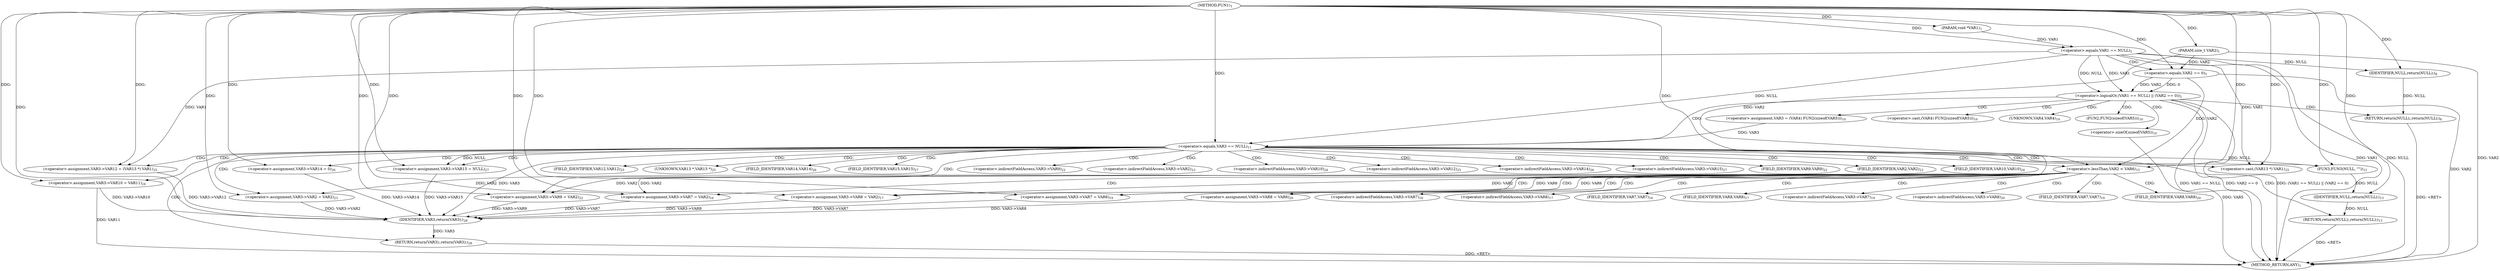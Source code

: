 digraph "FUN1" {  
"8" [label = <(METHOD,FUN1)<SUB>1</SUB>> ]
"102" [label = <(METHOD_RETURN,ANY)<SUB>1</SUB>> ]
"9" [label = <(PARAM,void *VAR1)<SUB>1</SUB>> ]
"10" [label = <(PARAM,size_t VAR2)<SUB>1</SUB>> ]
"24" [label = <(&lt;operator&gt;.assignment,VAR3 = (VAR4) FUN2(sizeof(VAR5)))<SUB>10</SUB>> ]
"68" [label = <(&lt;operator&gt;.assignment,VAR3-&gt;VAR9 = VAR2)<SUB>22</SUB>> ]
"73" [label = <(&lt;operator&gt;.assignment,VAR3-&gt;VAR2 = VAR2)<SUB>23</SUB>> ]
"78" [label = <(&lt;operator&gt;.assignment,VAR3-&gt;VAR10 = VAR11)<SUB>24</SUB>> ]
"83" [label = <(&lt;operator&gt;.assignment,VAR3-&gt;VAR12 = (VAR13 *) VAR1)<SUB>25</SUB>> ]
"90" [label = <(&lt;operator&gt;.assignment,VAR3-&gt;VAR14 = 0)<SUB>26</SUB>> ]
"95" [label = <(&lt;operator&gt;.assignment,VAR3-&gt;VAR15 = NULL)<SUB>27</SUB>> ]
"100" [label = <(RETURN,return(VAR3);,return(VAR3);)<SUB>28</SUB>> ]
"14" [label = <(&lt;operator&gt;.logicalOr,(VAR1 == NULL) || (VAR2 == 0))<SUB>5</SUB>> ]
"32" [label = <(&lt;operator&gt;.equals,VAR3 == NULL)<SUB>11</SUB>> ]
"42" [label = <(&lt;operator&gt;.lessThan,VAR2 &lt; VAR6)<SUB>15</SUB>> ]
"101" [label = <(IDENTIFIER,VAR3,return(VAR3);)<SUB>28</SUB>> ]
"22" [label = <(RETURN,return(NULL);,return(NULL);)<SUB>8</SUB>> ]
"36" [label = <(FUN3,FUN3(NULL, &quot;&quot;))<SUB>12</SUB>> ]
"39" [label = <(RETURN,return(NULL);,return(NULL);)<SUB>13</SUB>> ]
"46" [label = <(&lt;operator&gt;.assignment,VAR3-&gt;VAR7 = VAR2)<SUB>16</SUB>> ]
"51" [label = <(&lt;operator&gt;.assignment,VAR3-&gt;VAR8 = VAR2)<SUB>17</SUB>> ]
"87" [label = <(&lt;operator&gt;.cast,(VAR13 *) VAR1)<SUB>25</SUB>> ]
"15" [label = <(&lt;operator&gt;.equals,VAR1 == NULL)<SUB>5</SUB>> ]
"18" [label = <(&lt;operator&gt;.equals,VAR2 == 0)<SUB>5</SUB>> ]
"23" [label = <(IDENTIFIER,NULL,return(NULL);)<SUB>8</SUB>> ]
"40" [label = <(IDENTIFIER,NULL,return(NULL);)<SUB>13</SUB>> ]
"58" [label = <(&lt;operator&gt;.assignment,VAR3-&gt;VAR7 = VAR6)<SUB>19</SUB>> ]
"63" [label = <(&lt;operator&gt;.assignment,VAR3-&gt;VAR8 = VAR6)<SUB>20</SUB>> ]
"29" [label = <(&lt;operator&gt;.sizeOf,sizeof(VAR5))<SUB>10</SUB>> ]
"26" [label = <(&lt;operator&gt;.cast,(VAR4) FUN2(sizeof(VAR5)))<SUB>10</SUB>> ]
"69" [label = <(&lt;operator&gt;.indirectFieldAccess,VAR3-&gt;VAR9)<SUB>22</SUB>> ]
"74" [label = <(&lt;operator&gt;.indirectFieldAccess,VAR3-&gt;VAR2)<SUB>23</SUB>> ]
"79" [label = <(&lt;operator&gt;.indirectFieldAccess,VAR3-&gt;VAR10)<SUB>24</SUB>> ]
"84" [label = <(&lt;operator&gt;.indirectFieldAccess,VAR3-&gt;VAR12)<SUB>25</SUB>> ]
"91" [label = <(&lt;operator&gt;.indirectFieldAccess,VAR3-&gt;VAR14)<SUB>26</SUB>> ]
"96" [label = <(&lt;operator&gt;.indirectFieldAccess,VAR3-&gt;VAR15)<SUB>27</SUB>> ]
"27" [label = <(UNKNOWN,VAR4,VAR4)<SUB>10</SUB>> ]
"28" [label = <(FUN2,FUN2(sizeof(VAR5)))<SUB>10</SUB>> ]
"71" [label = <(FIELD_IDENTIFIER,VAR9,VAR9)<SUB>22</SUB>> ]
"76" [label = <(FIELD_IDENTIFIER,VAR2,VAR2)<SUB>23</SUB>> ]
"81" [label = <(FIELD_IDENTIFIER,VAR10,VAR10)<SUB>24</SUB>> ]
"86" [label = <(FIELD_IDENTIFIER,VAR12,VAR12)<SUB>25</SUB>> ]
"88" [label = <(UNKNOWN,VAR13 *,VAR13 *)<SUB>25</SUB>> ]
"93" [label = <(FIELD_IDENTIFIER,VAR14,VAR14)<SUB>26</SUB>> ]
"98" [label = <(FIELD_IDENTIFIER,VAR15,VAR15)<SUB>27</SUB>> ]
"47" [label = <(&lt;operator&gt;.indirectFieldAccess,VAR3-&gt;VAR7)<SUB>16</SUB>> ]
"52" [label = <(&lt;operator&gt;.indirectFieldAccess,VAR3-&gt;VAR8)<SUB>17</SUB>> ]
"49" [label = <(FIELD_IDENTIFIER,VAR7,VAR7)<SUB>16</SUB>> ]
"54" [label = <(FIELD_IDENTIFIER,VAR8,VAR8)<SUB>17</SUB>> ]
"59" [label = <(&lt;operator&gt;.indirectFieldAccess,VAR3-&gt;VAR7)<SUB>19</SUB>> ]
"64" [label = <(&lt;operator&gt;.indirectFieldAccess,VAR3-&gt;VAR8)<SUB>20</SUB>> ]
"61" [label = <(FIELD_IDENTIFIER,VAR7,VAR7)<SUB>19</SUB>> ]
"66" [label = <(FIELD_IDENTIFIER,VAR8,VAR8)<SUB>20</SUB>> ]
  "22" -> "102"  [ label = "DDG: &lt;RET&gt;"] 
  "39" -> "102"  [ label = "DDG: &lt;RET&gt;"] 
  "100" -> "102"  [ label = "DDG: &lt;RET&gt;"] 
  "10" -> "102"  [ label = "DDG: VAR2"] 
  "15" -> "102"  [ label = "DDG: VAR1"] 
  "15" -> "102"  [ label = "DDG: NULL"] 
  "14" -> "102"  [ label = "DDG: VAR1 == NULL"] 
  "18" -> "102"  [ label = "DDG: VAR2"] 
  "14" -> "102"  [ label = "DDG: VAR2 == 0"] 
  "14" -> "102"  [ label = "DDG: (VAR1 == NULL) || (VAR2 == 0)"] 
  "78" -> "102"  [ label = "DDG: VAR11"] 
  "29" -> "102"  [ label = "DDG: VAR5"] 
  "8" -> "9"  [ label = "DDG: "] 
  "8" -> "10"  [ label = "DDG: "] 
  "42" -> "68"  [ label = "DDG: VAR2"] 
  "8" -> "68"  [ label = "DDG: "] 
  "8" -> "73"  [ label = "DDG: "] 
  "42" -> "73"  [ label = "DDG: VAR2"] 
  "8" -> "78"  [ label = "DDG: "] 
  "15" -> "83"  [ label = "DDG: VAR1"] 
  "8" -> "83"  [ label = "DDG: "] 
  "8" -> "90"  [ label = "DDG: "] 
  "32" -> "95"  [ label = "DDG: NULL"] 
  "8" -> "95"  [ label = "DDG: "] 
  "101" -> "100"  [ label = "DDG: VAR3"] 
  "46" -> "101"  [ label = "DDG: VAR3-&gt;VAR7"] 
  "68" -> "101"  [ label = "DDG: VAR3-&gt;VAR9"] 
  "32" -> "101"  [ label = "DDG: VAR3"] 
  "95" -> "101"  [ label = "DDG: VAR3-&gt;VAR15"] 
  "63" -> "101"  [ label = "DDG: VAR3-&gt;VAR8"] 
  "58" -> "101"  [ label = "DDG: VAR3-&gt;VAR7"] 
  "90" -> "101"  [ label = "DDG: VAR3-&gt;VAR14"] 
  "73" -> "101"  [ label = "DDG: VAR3-&gt;VAR2"] 
  "51" -> "101"  [ label = "DDG: VAR3-&gt;VAR8"] 
  "78" -> "101"  [ label = "DDG: VAR3-&gt;VAR10"] 
  "83" -> "101"  [ label = "DDG: VAR3-&gt;VAR12"] 
  "8" -> "101"  [ label = "DDG: "] 
  "15" -> "14"  [ label = "DDG: VAR1"] 
  "15" -> "14"  [ label = "DDG: NULL"] 
  "18" -> "14"  [ label = "DDG: VAR2"] 
  "18" -> "14"  [ label = "DDG: 0"] 
  "23" -> "22"  [ label = "DDG: NULL"] 
  "24" -> "32"  [ label = "DDG: VAR3"] 
  "8" -> "32"  [ label = "DDG: "] 
  "15" -> "32"  [ label = "DDG: NULL"] 
  "40" -> "39"  [ label = "DDG: NULL"] 
  "10" -> "42"  [ label = "DDG: VAR2"] 
  "18" -> "42"  [ label = "DDG: VAR2"] 
  "8" -> "42"  [ label = "DDG: "] 
  "42" -> "46"  [ label = "DDG: VAR2"] 
  "8" -> "46"  [ label = "DDG: "] 
  "8" -> "51"  [ label = "DDG: "] 
  "42" -> "51"  [ label = "DDG: VAR2"] 
  "15" -> "87"  [ label = "DDG: VAR1"] 
  "8" -> "87"  [ label = "DDG: "] 
  "9" -> "15"  [ label = "DDG: VAR1"] 
  "8" -> "15"  [ label = "DDG: "] 
  "10" -> "18"  [ label = "DDG: VAR2"] 
  "8" -> "18"  [ label = "DDG: "] 
  "15" -> "23"  [ label = "DDG: NULL"] 
  "8" -> "23"  [ label = "DDG: "] 
  "32" -> "36"  [ label = "DDG: NULL"] 
  "8" -> "36"  [ label = "DDG: "] 
  "36" -> "40"  [ label = "DDG: NULL"] 
  "8" -> "40"  [ label = "DDG: "] 
  "42" -> "58"  [ label = "DDG: VAR6"] 
  "8" -> "58"  [ label = "DDG: "] 
  "8" -> "63"  [ label = "DDG: "] 
  "42" -> "63"  [ label = "DDG: VAR6"] 
  "14" -> "32"  [ label = "CDG: "] 
  "14" -> "26"  [ label = "CDG: "] 
  "14" -> "28"  [ label = "CDG: "] 
  "14" -> "22"  [ label = "CDG: "] 
  "14" -> "27"  [ label = "CDG: "] 
  "14" -> "29"  [ label = "CDG: "] 
  "14" -> "24"  [ label = "CDG: "] 
  "32" -> "68"  [ label = "CDG: "] 
  "32" -> "73"  [ label = "CDG: "] 
  "32" -> "96"  [ label = "CDG: "] 
  "32" -> "42"  [ label = "CDG: "] 
  "32" -> "98"  [ label = "CDG: "] 
  "32" -> "81"  [ label = "CDG: "] 
  "32" -> "84"  [ label = "CDG: "] 
  "32" -> "69"  [ label = "CDG: "] 
  "32" -> "74"  [ label = "CDG: "] 
  "32" -> "95"  [ label = "CDG: "] 
  "32" -> "76"  [ label = "CDG: "] 
  "32" -> "87"  [ label = "CDG: "] 
  "32" -> "91"  [ label = "CDG: "] 
  "32" -> "93"  [ label = "CDG: "] 
  "32" -> "90"  [ label = "CDG: "] 
  "32" -> "79"  [ label = "CDG: "] 
  "32" -> "83"  [ label = "CDG: "] 
  "32" -> "71"  [ label = "CDG: "] 
  "32" -> "36"  [ label = "CDG: "] 
  "32" -> "100"  [ label = "CDG: "] 
  "32" -> "88"  [ label = "CDG: "] 
  "32" -> "78"  [ label = "CDG: "] 
  "32" -> "39"  [ label = "CDG: "] 
  "32" -> "86"  [ label = "CDG: "] 
  "42" -> "47"  [ label = "CDG: "] 
  "42" -> "49"  [ label = "CDG: "] 
  "42" -> "64"  [ label = "CDG: "] 
  "42" -> "51"  [ label = "CDG: "] 
  "42" -> "66"  [ label = "CDG: "] 
  "42" -> "52"  [ label = "CDG: "] 
  "42" -> "46"  [ label = "CDG: "] 
  "42" -> "59"  [ label = "CDG: "] 
  "42" -> "54"  [ label = "CDG: "] 
  "42" -> "58"  [ label = "CDG: "] 
  "42" -> "61"  [ label = "CDG: "] 
  "42" -> "63"  [ label = "CDG: "] 
  "15" -> "18"  [ label = "CDG: "] 
}
